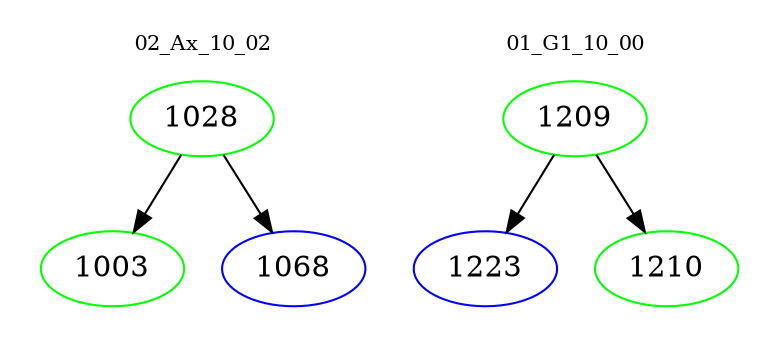 digraph{
subgraph cluster_0 {
color = white
label = "02_Ax_10_02";
fontsize=10;
T0_1028 [label="1028", color="green"]
T0_1028 -> T0_1003 [color="black"]
T0_1003 [label="1003", color="green"]
T0_1028 -> T0_1068 [color="black"]
T0_1068 [label="1068", color="blue"]
}
subgraph cluster_1 {
color = white
label = "01_G1_10_00";
fontsize=10;
T1_1209 [label="1209", color="green"]
T1_1209 -> T1_1223 [color="black"]
T1_1223 [label="1223", color="blue"]
T1_1209 -> T1_1210 [color="black"]
T1_1210 [label="1210", color="green"]
}
}
